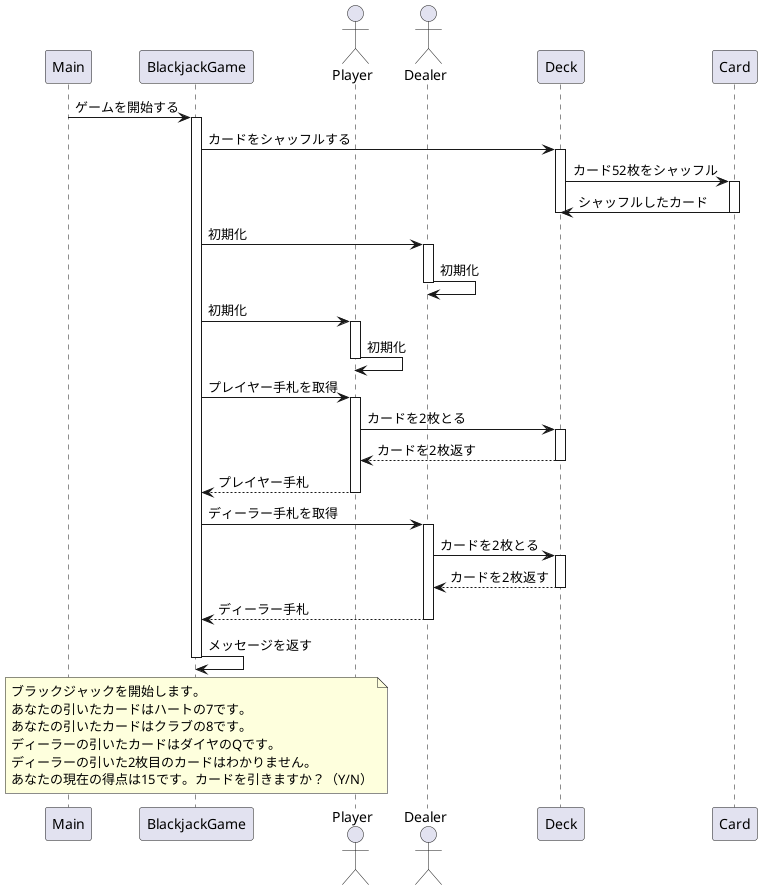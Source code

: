 @startuml blackjack

participant Main          as Main
participant BlackjackGame as Game
actor       Player        as P
actor       Dealer        as D
participant Deck          as Deck
participant Card          as Card

Main -> Game : ゲームを開始する
activate Game

Game -> Deck : カードをシャッフルする
activate Deck
Deck -> Card : カード52枚をシャッフル
activate Card
Card -> Deck : シャッフルしたカード
deactivate Card
deactivate Deck

Game -> D : 初期化
activate D
D -> D : 初期化
deactivate D

Game -> P : 初期化
activate P
P -> P : 初期化
deactivate P

Game -> P : プレイヤー手札を取得
activate P
P -> Deck : カードを2枚とる
activate Deck
Deck --> P : カードを2枚返す
deactivate Deck
P --> Game : プレイヤー手札
deactivate P


Game -> D : ディーラー手札を取得
activate D
D -> Deck : カードを2枚とる
activate Deck
Deck  --> D : カードを2枚返す
deactivate Deck
D --> Game : ディーラー手札
deactivate D

Game -> Game : メッセージを返す
deactivate Game

note over Game
ブラックジャックを開始します。
あなたの引いたカードはハートの7です。
あなたの引いたカードはクラブの8です。
ディーラーの引いたカードはダイヤのQです。
ディーラーの引いた2枚目のカードはわかりません。
あなたの現在の得点は15です。カードを引きますか？（Y/N）
end note

@enduml
